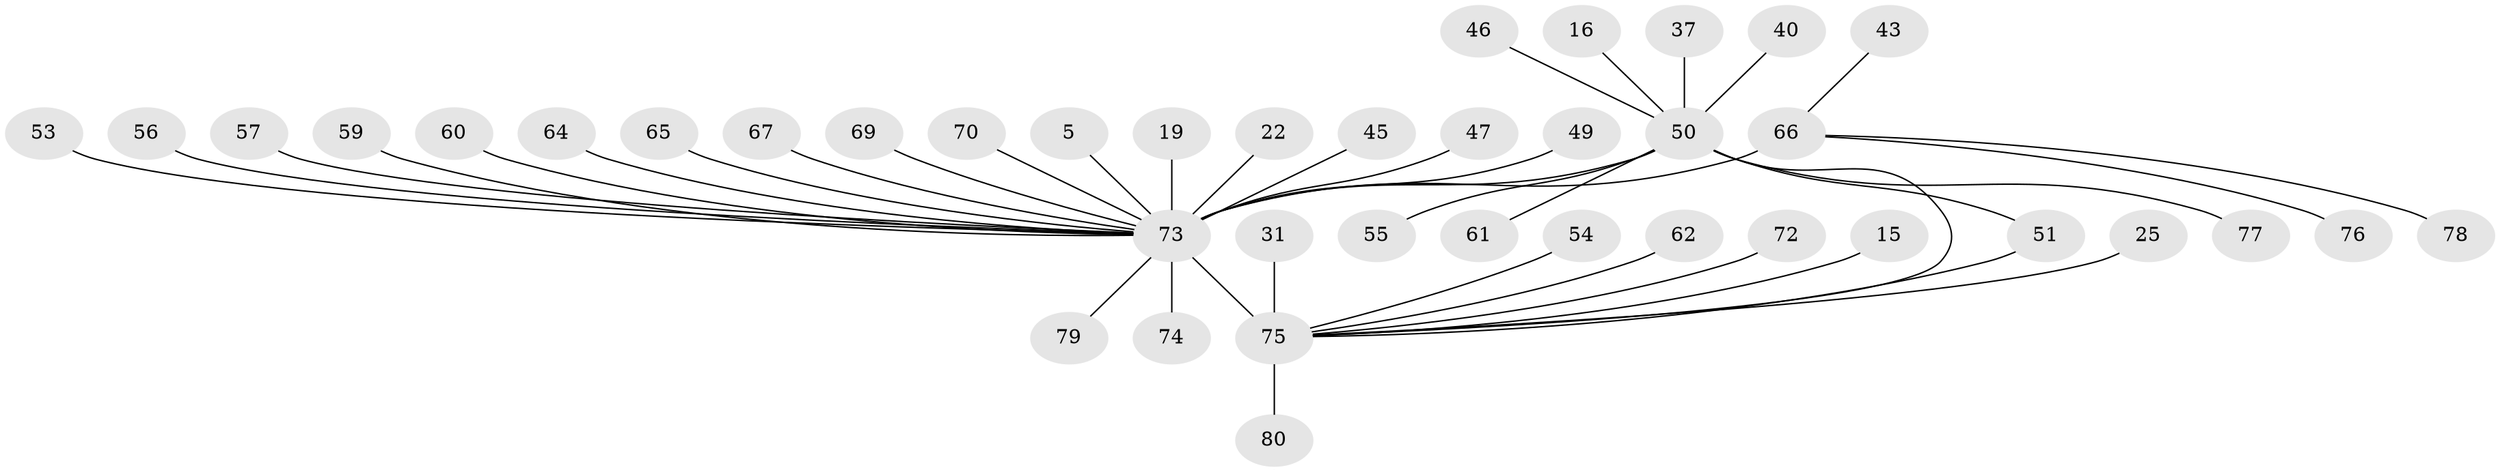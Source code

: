 // original degree distribution, {1: 0.5375, 22: 0.0125, 10: 0.0125, 5: 0.025, 6: 0.025, 8: 0.0375, 16: 0.0125, 3: 0.0875, 2: 0.225, 4: 0.025}
// Generated by graph-tools (version 1.1) at 2025/50/03/04/25 21:50:56]
// undirected, 40 vertices, 41 edges
graph export_dot {
graph [start="1"]
  node [color=gray90,style=filled];
  5;
  15;
  16;
  19;
  22;
  25;
  31;
  37;
  40;
  43;
  45;
  46;
  47;
  49 [super="+33"];
  50 [super="+3"];
  51;
  53 [super="+12+23"];
  54;
  55;
  56 [super="+13"];
  57;
  59;
  60;
  61;
  62;
  64;
  65;
  66 [super="+30+42"];
  67;
  69;
  70;
  72;
  73 [super="+71+7+48+58"];
  74 [super="+68"];
  75 [super="+24+52"];
  76;
  77 [super="+21"];
  78;
  79;
  80 [super="+63"];
  5 -- 73;
  15 -- 75;
  16 -- 50;
  19 -- 73;
  22 -- 73;
  25 -- 75;
  31 -- 75;
  37 -- 50;
  40 -- 50;
  43 -- 66;
  45 -- 73;
  46 -- 50;
  47 -- 73;
  49 -- 73;
  50 -- 75;
  50 -- 73 [weight=7];
  50 -- 77 [weight=2];
  50 -- 51;
  50 -- 55;
  50 -- 61;
  51 -- 75;
  53 -- 73;
  54 -- 75;
  56 -- 73;
  57 -- 73;
  59 -- 73;
  60 -- 73;
  62 -- 75;
  64 -- 73;
  65 -- 73;
  66 -- 76;
  66 -- 78;
  66 -- 73 [weight=4];
  67 -- 73;
  69 -- 73;
  70 -- 73;
  72 -- 75;
  73 -- 74;
  73 -- 75 [weight=8];
  73 -- 79;
  75 -- 80;
}
